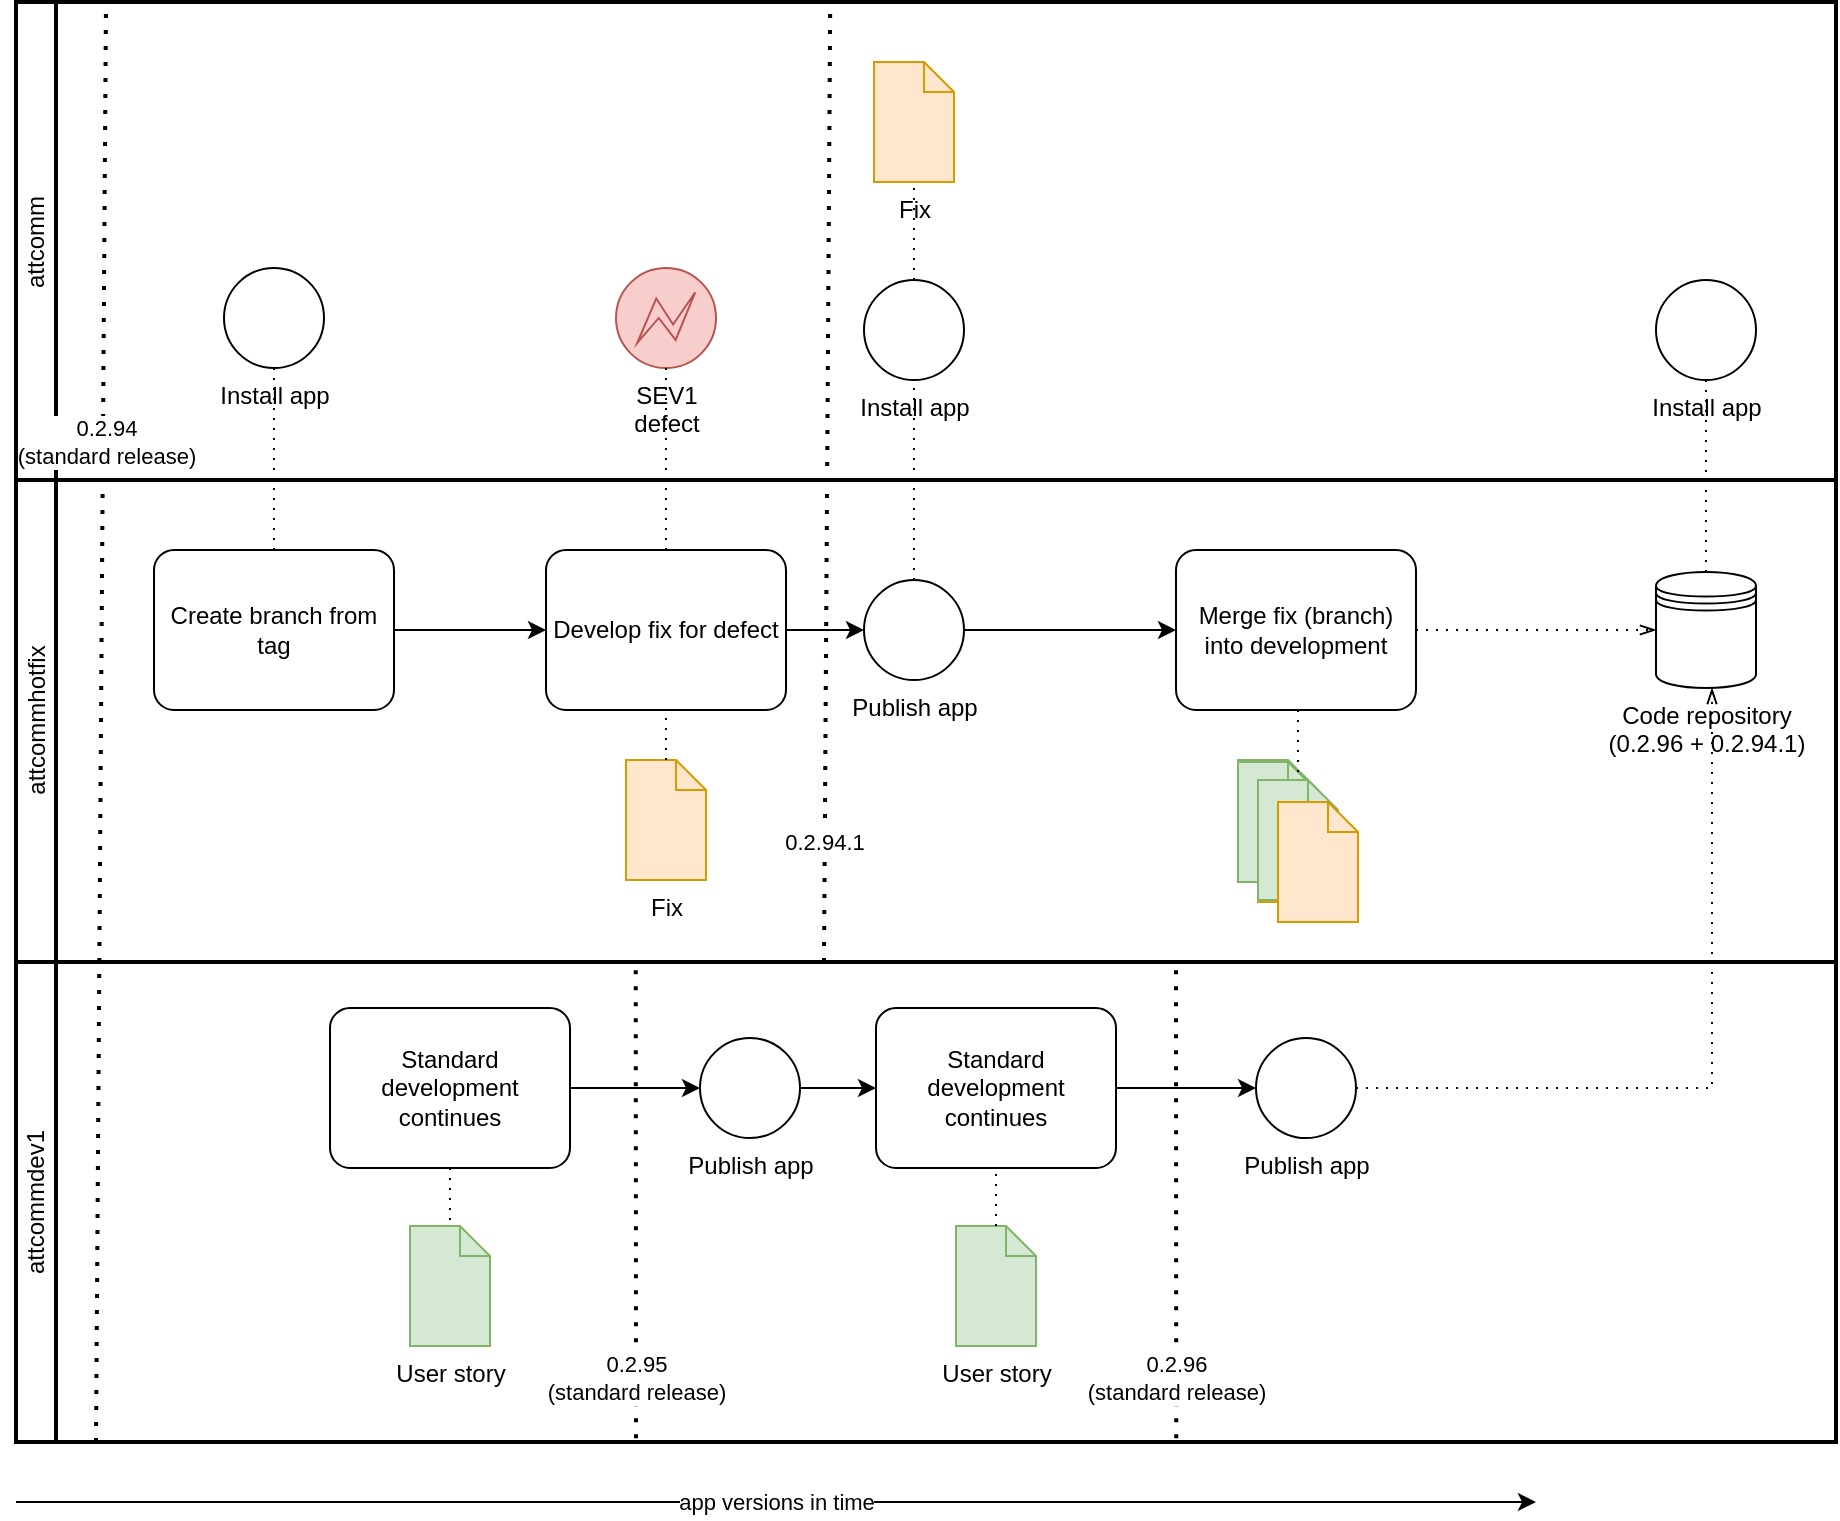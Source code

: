 <mxfile version="24.4.0" type="github">
  <diagram name="Page-1" id="4HtnsJomPUPoYvEETrM_">
    <mxGraphModel dx="1434" dy="718" grid="1" gridSize="10" guides="1" tooltips="1" connect="1" arrows="1" fold="1" page="1" pageScale="1" pageWidth="850" pageHeight="1100" math="0" shadow="0">
      <root>
        <mxCell id="0" />
        <mxCell id="1" parent="0" />
        <mxCell id="V0vQfRZMaYZnipPnh3vN-1" value="attcomm" style="swimlane;html=1;startSize=20;fontStyle=0;collapsible=0;horizontal=0;swimlaneLine=1;swimlaneFillColor=#ffffff;strokeWidth=2;whiteSpace=wrap;" vertex="1" parent="1">
          <mxGeometry x="50" y="690" width="910" height="240" as="geometry" />
        </mxCell>
        <mxCell id="V0vQfRZMaYZnipPnh3vN-16" value="SEV1&lt;br&gt;defect" style="points=[[0.145,0.145,0],[0.5,0,0],[0.855,0.145,0],[1,0.5,0],[0.855,0.855,0],[0.5,1,0],[0.145,0.855,0],[0,0.5,0]];shape=mxgraph.bpmn.event;html=1;verticalLabelPosition=bottom;labelBackgroundColor=#ffffff;verticalAlign=top;align=center;perimeter=ellipsePerimeter;outlineConnect=0;aspect=fixed;outline=eventInt;symbol=error;fillColor=#f8cecc;strokeColor=#b85450;" vertex="1" parent="V0vQfRZMaYZnipPnh3vN-1">
          <mxGeometry x="300" y="133" width="50" height="50" as="geometry" />
        </mxCell>
        <mxCell id="V0vQfRZMaYZnipPnh3vN-62" value="Install app" style="points=[[0.145,0.145,0],[0.5,0,0],[0.855,0.145,0],[1,0.5,0],[0.855,0.855,0],[0.5,1,0],[0.145,0.855,0],[0,0.5,0]];shape=mxgraph.bpmn.event;html=1;verticalLabelPosition=bottom;labelBackgroundColor=#ffffff;verticalAlign=top;align=center;perimeter=ellipsePerimeter;outlineConnect=0;aspect=fixed;outline=standard;symbol=general;" vertex="1" parent="V0vQfRZMaYZnipPnh3vN-1">
          <mxGeometry x="424" y="139" width="50" height="50" as="geometry" />
        </mxCell>
        <mxCell id="V0vQfRZMaYZnipPnh3vN-82" value="Fix" style="shape=mxgraph.bpmn.data;labelPosition=center;verticalLabelPosition=bottom;align=center;verticalAlign=top;size=15;html=1;fillColor=#ffe6cc;strokeColor=#d79b00;" vertex="1" parent="V0vQfRZMaYZnipPnh3vN-1">
          <mxGeometry x="429" y="30" width="40" height="60" as="geometry" />
        </mxCell>
        <mxCell id="V0vQfRZMaYZnipPnh3vN-84" value="" style="edgeStyle=elbowEdgeStyle;fontSize=12;html=1;endFill=0;startFill=0;endSize=6;startSize=6;dashed=1;dashPattern=1 4;endArrow=none;startArrow=none;rounded=0;" edge="1" parent="V0vQfRZMaYZnipPnh3vN-1" source="V0vQfRZMaYZnipPnh3vN-62" target="V0vQfRZMaYZnipPnh3vN-82">
          <mxGeometry width="160" relative="1" as="geometry">
            <mxPoint x="460" y="164" as="sourcePoint" />
            <mxPoint x="40" y="444" as="targetPoint" />
          </mxGeometry>
        </mxCell>
        <mxCell id="V0vQfRZMaYZnipPnh3vN-104" value="Install app" style="points=[[0.145,0.145,0],[0.5,0,0],[0.855,0.145,0],[1,0.5,0],[0.855,0.855,0],[0.5,1,0],[0.145,0.855,0],[0,0.5,0]];shape=mxgraph.bpmn.event;html=1;verticalLabelPosition=bottom;labelBackgroundColor=#ffffff;verticalAlign=top;align=center;perimeter=ellipsePerimeter;outlineConnect=0;aspect=fixed;outline=standard;symbol=general;" vertex="1" parent="V0vQfRZMaYZnipPnh3vN-1">
          <mxGeometry x="820" y="139" width="50" height="50" as="geometry" />
        </mxCell>
        <mxCell id="V0vQfRZMaYZnipPnh3vN-3" value="attcommhotfix" style="swimlane;html=1;startSize=20;fontStyle=0;collapsible=0;horizontal=0;swimlaneLine=1;swimlaneFillColor=#ffffff;strokeWidth=2;whiteSpace=wrap;" vertex="1" parent="1">
          <mxGeometry x="50" y="929" width="910" height="241" as="geometry" />
        </mxCell>
        <mxCell id="V0vQfRZMaYZnipPnh3vN-5" value="Install app" style="points=[[0.145,0.145,0],[0.5,0,0],[0.855,0.145,0],[1,0.5,0],[0.855,0.855,0],[0.5,1,0],[0.145,0.855,0],[0,0.5,0]];shape=mxgraph.bpmn.event;html=1;verticalLabelPosition=bottom;labelBackgroundColor=#ffffff;verticalAlign=top;align=center;perimeter=ellipsePerimeter;outlineConnect=0;aspect=fixed;outline=standard;symbol=general;" vertex="1" parent="V0vQfRZMaYZnipPnh3vN-3">
          <mxGeometry x="104" y="-106" width="50" height="50" as="geometry" />
        </mxCell>
        <mxCell id="V0vQfRZMaYZnipPnh3vN-101" style="edgeStyle=orthogonalEdgeStyle;rounded=0;orthogonalLoop=1;jettySize=auto;html=1;" edge="1" parent="V0vQfRZMaYZnipPnh3vN-3" source="V0vQfRZMaYZnipPnh3vN-6" target="V0vQfRZMaYZnipPnh3vN-18">
          <mxGeometry relative="1" as="geometry" />
        </mxCell>
        <mxCell id="V0vQfRZMaYZnipPnh3vN-6" value="Create branch from tag" style="points=[[0.25,0,0],[0.5,0,0],[0.75,0,0],[1,0.25,0],[1,0.5,0],[1,0.75,0],[0.75,1,0],[0.5,1,0],[0.25,1,0],[0,0.75,0],[0,0.5,0],[0,0.25,0]];shape=mxgraph.bpmn.task;whiteSpace=wrap;rectStyle=rounded;size=10;html=1;container=1;expand=0;collapsible=0;taskMarker=abstract;" vertex="1" parent="V0vQfRZMaYZnipPnh3vN-3">
          <mxGeometry x="69" y="35" width="120" height="80" as="geometry" />
        </mxCell>
        <mxCell id="V0vQfRZMaYZnipPnh3vN-8" value="" style="edgeStyle=elbowEdgeStyle;fontSize=12;html=1;endFill=0;startFill=0;endSize=6;startSize=6;dashed=1;dashPattern=1 4;endArrow=none;startArrow=none;rounded=0;" edge="1" parent="V0vQfRZMaYZnipPnh3vN-3" source="V0vQfRZMaYZnipPnh3vN-6" target="V0vQfRZMaYZnipPnh3vN-5">
          <mxGeometry width="160" relative="1" as="geometry">
            <mxPoint x="-221" y="40" as="sourcePoint" />
            <mxPoint x="-61" y="40" as="targetPoint" />
          </mxGeometry>
        </mxCell>
        <mxCell id="V0vQfRZMaYZnipPnh3vN-18" value="Develop fix for defect" style="points=[[0.25,0,0],[0.5,0,0],[0.75,0,0],[1,0.25,0],[1,0.5,0],[1,0.75,0],[0.75,1,0],[0.5,1,0],[0.25,1,0],[0,0.75,0],[0,0.5,0],[0,0.25,0]];shape=mxgraph.bpmn.task;whiteSpace=wrap;rectStyle=rounded;size=10;html=1;container=1;expand=0;collapsible=0;taskMarker=abstract;" vertex="1" parent="V0vQfRZMaYZnipPnh3vN-3">
          <mxGeometry x="265" y="35" width="120" height="80" as="geometry" />
        </mxCell>
        <mxCell id="V0vQfRZMaYZnipPnh3vN-47" value="Fix" style="shape=mxgraph.bpmn.data;labelPosition=center;verticalLabelPosition=bottom;align=center;verticalAlign=top;size=15;html=1;fillColor=#ffe6cc;strokeColor=#d79b00;" vertex="1" parent="V0vQfRZMaYZnipPnh3vN-3">
          <mxGeometry x="305" y="140" width="40" height="60" as="geometry" />
        </mxCell>
        <mxCell id="V0vQfRZMaYZnipPnh3vN-55" value="" style="edgeStyle=elbowEdgeStyle;fontSize=12;html=1;endFill=0;startFill=0;endSize=6;startSize=6;dashed=1;dashPattern=1 4;endArrow=none;startArrow=none;rounded=0;" edge="1" parent="V0vQfRZMaYZnipPnh3vN-3" source="V0vQfRZMaYZnipPnh3vN-47" target="V0vQfRZMaYZnipPnh3vN-18">
          <mxGeometry width="160" relative="1" as="geometry">
            <mxPoint x="-320" y="361" as="sourcePoint" />
            <mxPoint x="-160" y="361" as="targetPoint" />
          </mxGeometry>
        </mxCell>
        <mxCell id="V0vQfRZMaYZnipPnh3vN-87" value="Merge fix (branch) into development" style="points=[[0.25,0,0],[0.5,0,0],[0.75,0,0],[1,0.25,0],[1,0.5,0],[1,0.75,0],[0.75,1,0],[0.5,1,0],[0.25,1,0],[0,0.75,0],[0,0.5,0],[0,0.25,0]];shape=mxgraph.bpmn.task;whiteSpace=wrap;rectStyle=rounded;size=10;html=1;container=1;expand=0;collapsible=0;taskMarker=abstract;" vertex="1" parent="V0vQfRZMaYZnipPnh3vN-3">
          <mxGeometry x="580" y="35" width="120" height="80" as="geometry" />
        </mxCell>
        <mxCell id="V0vQfRZMaYZnipPnh3vN-85" value="Code repository&lt;br&gt;(0.2.96 + 0.2.94.1)" style="shape=datastore;html=1;labelPosition=center;verticalLabelPosition=bottom;align=center;verticalAlign=top;" vertex="1" parent="V0vQfRZMaYZnipPnh3vN-3">
          <mxGeometry x="820" y="46" width="50" height="58" as="geometry" />
        </mxCell>
        <mxCell id="V0vQfRZMaYZnipPnh3vN-56" value="" style="shape=mxgraph.bpmn.data;labelPosition=center;verticalLabelPosition=bottom;align=center;verticalAlign=top;size=15;html=1;fillColor=#d5e8d4;strokeColor=#82b366;" vertex="1" parent="V0vQfRZMaYZnipPnh3vN-3">
          <mxGeometry x="611" y="140" width="40" height="60" as="geometry" />
        </mxCell>
        <mxCell id="V0vQfRZMaYZnipPnh3vN-98" value="" style="shape=mxgraph.bpmn.data;labelPosition=center;verticalLabelPosition=bottom;align=center;verticalAlign=top;size=15;html=1;fillColor=#ffe6cc;strokeColor=#d79b00;" vertex="1" parent="V0vQfRZMaYZnipPnh3vN-3">
          <mxGeometry x="621" y="151" width="40" height="60" as="geometry" />
        </mxCell>
        <mxCell id="V0vQfRZMaYZnipPnh3vN-124" value="" style="edgeStyle=elbowEdgeStyle;fontSize=12;html=1;endFill=0;startFill=0;endSize=6;startSize=6;dashed=1;dashPattern=1 4;endArrow=openThin;startArrow=none;rounded=0;" edge="1" parent="V0vQfRZMaYZnipPnh3vN-3" source="V0vQfRZMaYZnipPnh3vN-87" target="V0vQfRZMaYZnipPnh3vN-85">
          <mxGeometry width="160" relative="1" as="geometry">
            <mxPoint x="-160" y="181" as="sourcePoint" />
            <mxPoint y="181" as="targetPoint" />
          </mxGeometry>
        </mxCell>
        <mxCell id="V0vQfRZMaYZnipPnh3vN-4" value="attcommdev1" style="swimlane;html=1;startSize=20;fontStyle=0;collapsible=0;horizontal=0;swimlaneLine=1;swimlaneFillColor=#ffffff;strokeWidth=2;whiteSpace=wrap;" vertex="1" parent="1">
          <mxGeometry x="50" y="1170" width="910" height="240" as="geometry" />
        </mxCell>
        <mxCell id="V0vQfRZMaYZnipPnh3vN-54" style="edgeStyle=orthogonalEdgeStyle;rounded=0;orthogonalLoop=1;jettySize=auto;html=1;" edge="1" parent="V0vQfRZMaYZnipPnh3vN-4" source="V0vQfRZMaYZnipPnh3vN-21" target="V0vQfRZMaYZnipPnh3vN-44">
          <mxGeometry relative="1" as="geometry" />
        </mxCell>
        <mxCell id="V0vQfRZMaYZnipPnh3vN-21" value="Standard development continues" style="points=[[0.25,0,0],[0.5,0,0],[0.75,0,0],[1,0.25,0],[1,0.5,0],[1,0.75,0],[0.75,1,0],[0.5,1,0],[0.25,1,0],[0,0.75,0],[0,0.5,0],[0,0.25,0]];shape=mxgraph.bpmn.task;whiteSpace=wrap;rectStyle=rounded;size=10;html=1;container=1;expand=0;collapsible=0;taskMarker=abstract;" vertex="1" parent="V0vQfRZMaYZnipPnh3vN-4">
          <mxGeometry x="157" y="23" width="120" height="80" as="geometry" />
        </mxCell>
        <mxCell id="V0vQfRZMaYZnipPnh3vN-68" style="edgeStyle=orthogonalEdgeStyle;rounded=0;orthogonalLoop=1;jettySize=auto;html=1;" edge="1" parent="V0vQfRZMaYZnipPnh3vN-4" source="V0vQfRZMaYZnipPnh3vN-44" target="V0vQfRZMaYZnipPnh3vN-65">
          <mxGeometry relative="1" as="geometry" />
        </mxCell>
        <mxCell id="V0vQfRZMaYZnipPnh3vN-44" value="Publish app" style="points=[[0.145,0.145,0],[0.5,0,0],[0.855,0.145,0],[1,0.5,0],[0.855,0.855,0],[0.5,1,0],[0.145,0.855,0],[0,0.5,0]];shape=mxgraph.bpmn.event;html=1;verticalLabelPosition=bottom;labelBackgroundColor=#ffffff;verticalAlign=top;align=center;perimeter=ellipsePerimeter;outlineConnect=0;aspect=fixed;outline=standard;symbol=general;" vertex="1" parent="V0vQfRZMaYZnipPnh3vN-4">
          <mxGeometry x="342" y="38.0" width="50" height="50" as="geometry" />
        </mxCell>
        <mxCell id="V0vQfRZMaYZnipPnh3vN-45" value="0.2.95 &lt;br&gt;(standard release)" style="endArrow=none;dashed=1;html=1;dashPattern=1 3;strokeWidth=2;rounded=0;entryX=0.021;entryY=0.008;entryDx=0;entryDy=0;entryPerimeter=0;" edge="1" parent="V0vQfRZMaYZnipPnh3vN-4">
          <mxGeometry x="-0.75" width="50" height="50" relative="1" as="geometry">
            <mxPoint x="310" y="238.08" as="sourcePoint" />
            <mxPoint x="309.87" as="targetPoint" />
            <mxPoint as="offset" />
          </mxGeometry>
        </mxCell>
        <mxCell id="V0vQfRZMaYZnipPnh3vN-90" style="edgeStyle=orthogonalEdgeStyle;rounded=0;orthogonalLoop=1;jettySize=auto;html=1;" edge="1" parent="V0vQfRZMaYZnipPnh3vN-4" source="V0vQfRZMaYZnipPnh3vN-65" target="V0vQfRZMaYZnipPnh3vN-89">
          <mxGeometry relative="1" as="geometry" />
        </mxCell>
        <mxCell id="V0vQfRZMaYZnipPnh3vN-65" value="Standard development continues" style="points=[[0.25,0,0],[0.5,0,0],[0.75,0,0],[1,0.25,0],[1,0.5,0],[1,0.75,0],[0.75,1,0],[0.5,1,0],[0.25,1,0],[0,0.75,0],[0,0.5,0],[0,0.25,0]];shape=mxgraph.bpmn.task;whiteSpace=wrap;rectStyle=rounded;size=10;html=1;container=1;expand=0;collapsible=0;taskMarker=abstract;" vertex="1" parent="V0vQfRZMaYZnipPnh3vN-4">
          <mxGeometry x="430" y="23" width="120" height="80" as="geometry" />
        </mxCell>
        <mxCell id="V0vQfRZMaYZnipPnh3vN-66" value="User story" style="shape=mxgraph.bpmn.data;labelPosition=center;verticalLabelPosition=bottom;align=center;verticalAlign=top;size=15;html=1;fillColor=#d5e8d4;strokeColor=#82b366;" vertex="1" parent="V0vQfRZMaYZnipPnh3vN-4">
          <mxGeometry x="470" y="132" width="40" height="60" as="geometry" />
        </mxCell>
        <mxCell id="V0vQfRZMaYZnipPnh3vN-67" value="" style="edgeStyle=elbowEdgeStyle;fontSize=12;html=1;endFill=0;startFill=0;endSize=6;startSize=6;dashed=1;dashPattern=1 4;endArrow=none;startArrow=none;rounded=0;" edge="1" parent="V0vQfRZMaYZnipPnh3vN-4" source="V0vQfRZMaYZnipPnh3vN-66" target="V0vQfRZMaYZnipPnh3vN-65">
          <mxGeometry width="160" relative="1" as="geometry">
            <mxPoint x="100" y="92" as="sourcePoint" />
            <mxPoint x="520" y="95" as="targetPoint" />
          </mxGeometry>
        </mxCell>
        <mxCell id="V0vQfRZMaYZnipPnh3vN-69" value="0.2.96&lt;br&gt;(standard release)" style="endArrow=none;dashed=1;html=1;dashPattern=1 3;strokeWidth=2;rounded=0;entryX=0.021;entryY=0.008;entryDx=0;entryDy=0;entryPerimeter=0;" edge="1" parent="V0vQfRZMaYZnipPnh3vN-4">
          <mxGeometry x="-0.75" width="50" height="50" relative="1" as="geometry">
            <mxPoint x="580.13" y="238.08" as="sourcePoint" />
            <mxPoint x="580.0" as="targetPoint" />
            <mxPoint as="offset" />
          </mxGeometry>
        </mxCell>
        <mxCell id="V0vQfRZMaYZnipPnh3vN-89" value="Publish app" style="points=[[0.145,0.145,0],[0.5,0,0],[0.855,0.145,0],[1,0.5,0],[0.855,0.855,0],[0.5,1,0],[0.145,0.855,0],[0,0.5,0]];shape=mxgraph.bpmn.event;html=1;verticalLabelPosition=bottom;labelBackgroundColor=#ffffff;verticalAlign=top;align=center;perimeter=ellipsePerimeter;outlineConnect=0;aspect=fixed;outline=standard;symbol=general;" vertex="1" parent="V0vQfRZMaYZnipPnh3vN-4">
          <mxGeometry x="620" y="38" width="50" height="50" as="geometry" />
        </mxCell>
        <mxCell id="V0vQfRZMaYZnipPnh3vN-96" value="User story" style="shape=mxgraph.bpmn.data;labelPosition=center;verticalLabelPosition=bottom;align=center;verticalAlign=top;size=15;html=1;fillColor=#d5e8d4;strokeColor=#82b366;" vertex="1" parent="V0vQfRZMaYZnipPnh3vN-4">
          <mxGeometry x="197" y="132" width="40" height="60" as="geometry" />
        </mxCell>
        <mxCell id="V0vQfRZMaYZnipPnh3vN-99" value="" style="edgeStyle=elbowEdgeStyle;fontSize=12;html=1;endFill=0;startFill=0;endSize=6;startSize=6;dashed=1;dashPattern=1 4;endArrow=none;startArrow=none;rounded=0;" edge="1" parent="V0vQfRZMaYZnipPnh3vN-4" source="V0vQfRZMaYZnipPnh3vN-21" target="V0vQfRZMaYZnipPnh3vN-96">
          <mxGeometry width="160" relative="1" as="geometry">
            <mxPoint x="-190" y="90" as="sourcePoint" />
            <mxPoint x="-30" y="90" as="targetPoint" />
          </mxGeometry>
        </mxCell>
        <mxCell id="V0vQfRZMaYZnipPnh3vN-11" value="app versions in time" style="endArrow=classic;html=1;rounded=0;" edge="1" parent="1">
          <mxGeometry width="50" height="50" relative="1" as="geometry">
            <mxPoint x="50" y="1440" as="sourcePoint" />
            <mxPoint x="810" y="1440" as="targetPoint" />
            <mxPoint as="offset" />
          </mxGeometry>
        </mxCell>
        <mxCell id="V0vQfRZMaYZnipPnh3vN-12" value="0.2.94 &lt;br&gt;(standard release)" style="endArrow=none;dashed=1;html=1;dashPattern=1 3;strokeWidth=2;rounded=0;" edge="1" parent="1">
          <mxGeometry x="0.389" y="-2" width="50" height="50" relative="1" as="geometry">
            <mxPoint x="90" y="1410" as="sourcePoint" />
            <mxPoint x="95" y="690" as="targetPoint" />
            <mxPoint as="offset" />
          </mxGeometry>
        </mxCell>
        <mxCell id="V0vQfRZMaYZnipPnh3vN-42" style="edgeStyle=orthogonalEdgeStyle;rounded=0;orthogonalLoop=1;jettySize=auto;html=1;" edge="1" parent="1" source="V0vQfRZMaYZnipPnh3vN-18" target="V0vQfRZMaYZnipPnh3vN-40">
          <mxGeometry relative="1" as="geometry" />
        </mxCell>
        <mxCell id="V0vQfRZMaYZnipPnh3vN-88" style="edgeStyle=orthogonalEdgeStyle;rounded=0;orthogonalLoop=1;jettySize=auto;html=1;" edge="1" parent="1" source="V0vQfRZMaYZnipPnh3vN-40" target="V0vQfRZMaYZnipPnh3vN-87">
          <mxGeometry relative="1" as="geometry" />
        </mxCell>
        <mxCell id="V0vQfRZMaYZnipPnh3vN-40" value="Publish app" style="points=[[0.145,0.145,0],[0.5,0,0],[0.855,0.145,0],[1,0.5,0],[0.855,0.855,0],[0.5,1,0],[0.145,0.855,0],[0,0.5,0]];shape=mxgraph.bpmn.event;html=1;verticalLabelPosition=bottom;labelBackgroundColor=#ffffff;verticalAlign=top;align=center;perimeter=ellipsePerimeter;outlineConnect=0;aspect=fixed;outline=standard;symbol=general;" vertex="1" parent="1">
          <mxGeometry x="474" y="979" width="50" height="50" as="geometry" />
        </mxCell>
        <mxCell id="V0vQfRZMaYZnipPnh3vN-41" value="0.2.94.1" style="endArrow=none;dashed=1;html=1;dashPattern=1 3;strokeWidth=2;rounded=0;entryX=0.105;entryY=0.004;entryDx=0;entryDy=0;entryPerimeter=0;" edge="1" parent="1">
          <mxGeometry x="-0.75" width="50" height="50" relative="1" as="geometry">
            <mxPoint x="454" y="1170" as="sourcePoint" />
            <mxPoint x="457.1" y="691.92" as="targetPoint" />
            <mxPoint as="offset" />
          </mxGeometry>
        </mxCell>
        <mxCell id="V0vQfRZMaYZnipPnh3vN-64" value="" style="edgeStyle=elbowEdgeStyle;fontSize=12;html=1;endFill=0;startFill=0;endSize=6;startSize=6;dashed=1;dashPattern=1 4;endArrow=none;startArrow=none;rounded=0;" edge="1" parent="1" source="V0vQfRZMaYZnipPnh3vN-40" target="V0vQfRZMaYZnipPnh3vN-62">
          <mxGeometry width="160" relative="1" as="geometry">
            <mxPoint x="-30" y="980" as="sourcePoint" />
            <mxPoint x="130" y="980" as="targetPoint" />
          </mxGeometry>
        </mxCell>
        <mxCell id="V0vQfRZMaYZnipPnh3vN-103" value="" style="edgeStyle=elbowEdgeStyle;fontSize=12;html=1;endFill=0;startFill=0;endSize=6;startSize=6;dashed=1;dashPattern=1 4;endArrow=none;startArrow=none;rounded=0;" edge="1" parent="1" source="V0vQfRZMaYZnipPnh3vN-16" target="V0vQfRZMaYZnipPnh3vN-18">
          <mxGeometry width="160" relative="1" as="geometry">
            <mxPoint x="-140" y="1100" as="sourcePoint" />
            <mxPoint x="20" y="1100" as="targetPoint" />
          </mxGeometry>
        </mxCell>
        <mxCell id="V0vQfRZMaYZnipPnh3vN-105" value="" style="shape=mxgraph.bpmn.data;labelPosition=center;verticalLabelPosition=bottom;align=center;verticalAlign=top;size=15;html=1;fillColor=#d5e8d4;strokeColor=#82b366;" vertex="1" parent="1">
          <mxGeometry x="661" y="1070" width="40" height="60" as="geometry" />
        </mxCell>
        <mxCell id="V0vQfRZMaYZnipPnh3vN-106" value="" style="shape=mxgraph.bpmn.data;labelPosition=center;verticalLabelPosition=bottom;align=center;verticalAlign=top;size=15;html=1;fillColor=#d5e8d4;strokeColor=#82b366;" vertex="1" parent="1">
          <mxGeometry x="671" y="1079" width="40" height="60" as="geometry" />
        </mxCell>
        <mxCell id="V0vQfRZMaYZnipPnh3vN-107" value="" style="shape=mxgraph.bpmn.data;labelPosition=center;verticalLabelPosition=bottom;align=center;verticalAlign=top;size=15;html=1;fillColor=#ffe6cc;strokeColor=#d79b00;" vertex="1" parent="1">
          <mxGeometry x="681" y="1090" width="40" height="60" as="geometry" />
        </mxCell>
        <mxCell id="V0vQfRZMaYZnipPnh3vN-108" value="" style="edgeStyle=elbowEdgeStyle;fontSize=12;html=1;endFill=0;startFill=0;endSize=6;startSize=6;dashed=1;dashPattern=1 4;endArrow=none;startArrow=none;rounded=0;" edge="1" parent="1" target="V0vQfRZMaYZnipPnh3vN-106" source="V0vQfRZMaYZnipPnh3vN-87">
          <mxGeometry width="160" relative="1" as="geometry">
            <mxPoint x="700" y="1054" as="sourcePoint" />
            <mxPoint x="-10" y="1160" as="targetPoint" />
          </mxGeometry>
        </mxCell>
        <mxCell id="V0vQfRZMaYZnipPnh3vN-122" value="" style="edgeStyle=elbowEdgeStyle;fontSize=12;html=1;endFill=0;startFill=0;endSize=6;startSize=6;dashed=1;dashPattern=1 4;endArrow=none;startArrow=none;rounded=0;" edge="1" parent="1" source="V0vQfRZMaYZnipPnh3vN-104" target="V0vQfRZMaYZnipPnh3vN-85">
          <mxGeometry width="160" relative="1" as="geometry">
            <mxPoint x="-110" y="1110" as="sourcePoint" />
            <mxPoint x="50" y="1110" as="targetPoint" />
          </mxGeometry>
        </mxCell>
        <mxCell id="V0vQfRZMaYZnipPnh3vN-123" value="" style="edgeStyle=elbowEdgeStyle;fontSize=12;html=1;endFill=0;startFill=0;endSize=6;startSize=6;dashed=1;dashPattern=1 4;endArrow=openThin;startArrow=none;rounded=0;" edge="1" parent="1" source="V0vQfRZMaYZnipPnh3vN-89" target="V0vQfRZMaYZnipPnh3vN-85">
          <mxGeometry width="160" relative="1" as="geometry">
            <mxPoint x="-90" y="1180" as="sourcePoint" />
            <mxPoint x="1050" y="1160" as="targetPoint" />
            <Array as="points">
              <mxPoint x="898" y="1130" />
            </Array>
          </mxGeometry>
        </mxCell>
      </root>
    </mxGraphModel>
  </diagram>
</mxfile>

